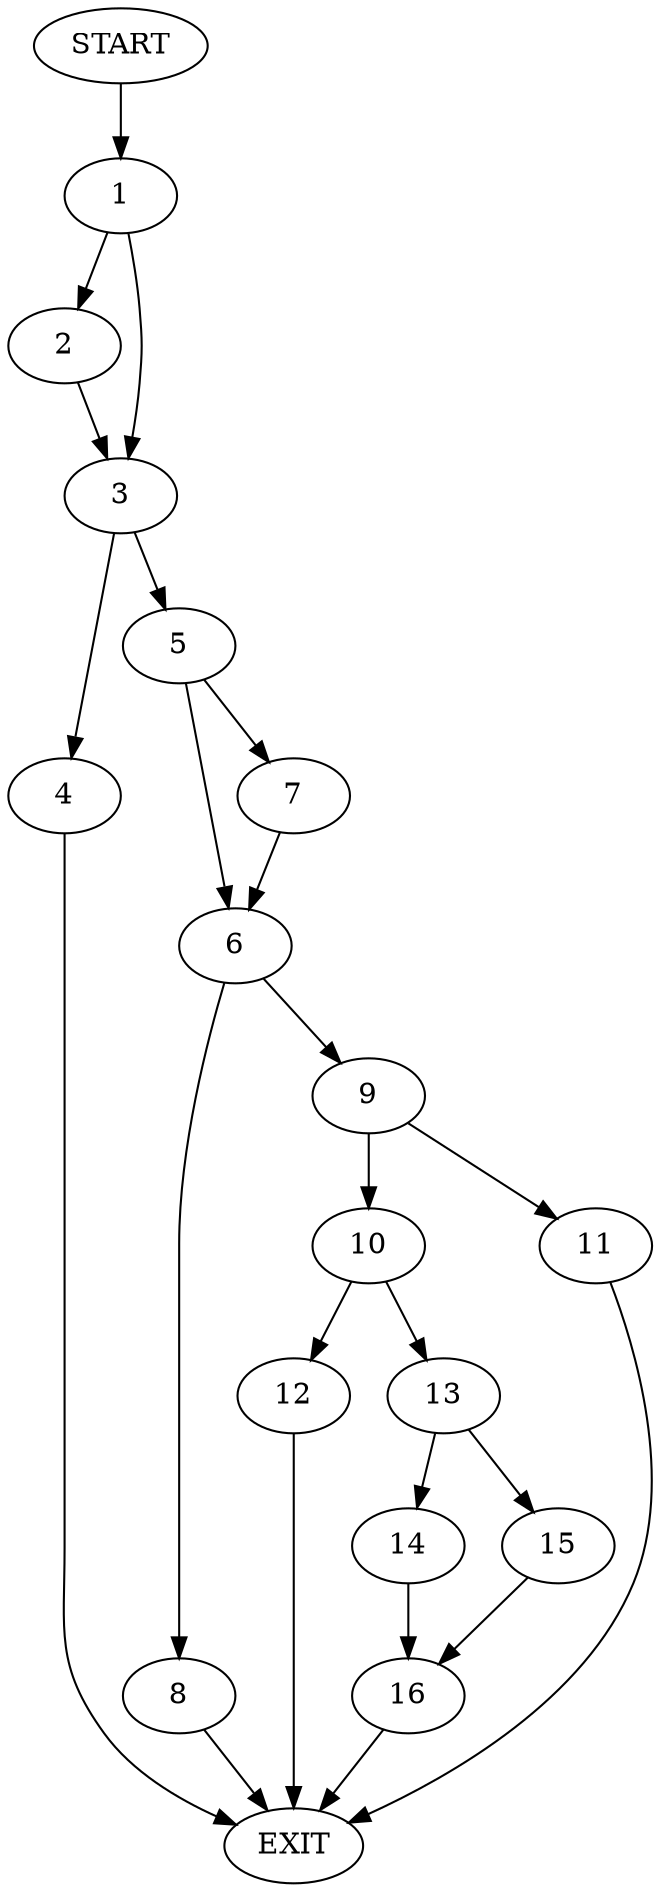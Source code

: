 digraph {
0 [label="START"]
17 [label="EXIT"]
0 -> 1
1 -> 2
1 -> 3
3 -> 4
3 -> 5
2 -> 3
4 -> 17
5 -> 6
5 -> 7
6 -> 8
6 -> 9
7 -> 6
8 -> 17
9 -> 10
9 -> 11
10 -> 12
10 -> 13
11 -> 17
12 -> 17
13 -> 14
13 -> 15
15 -> 16
14 -> 16
16 -> 17
}
